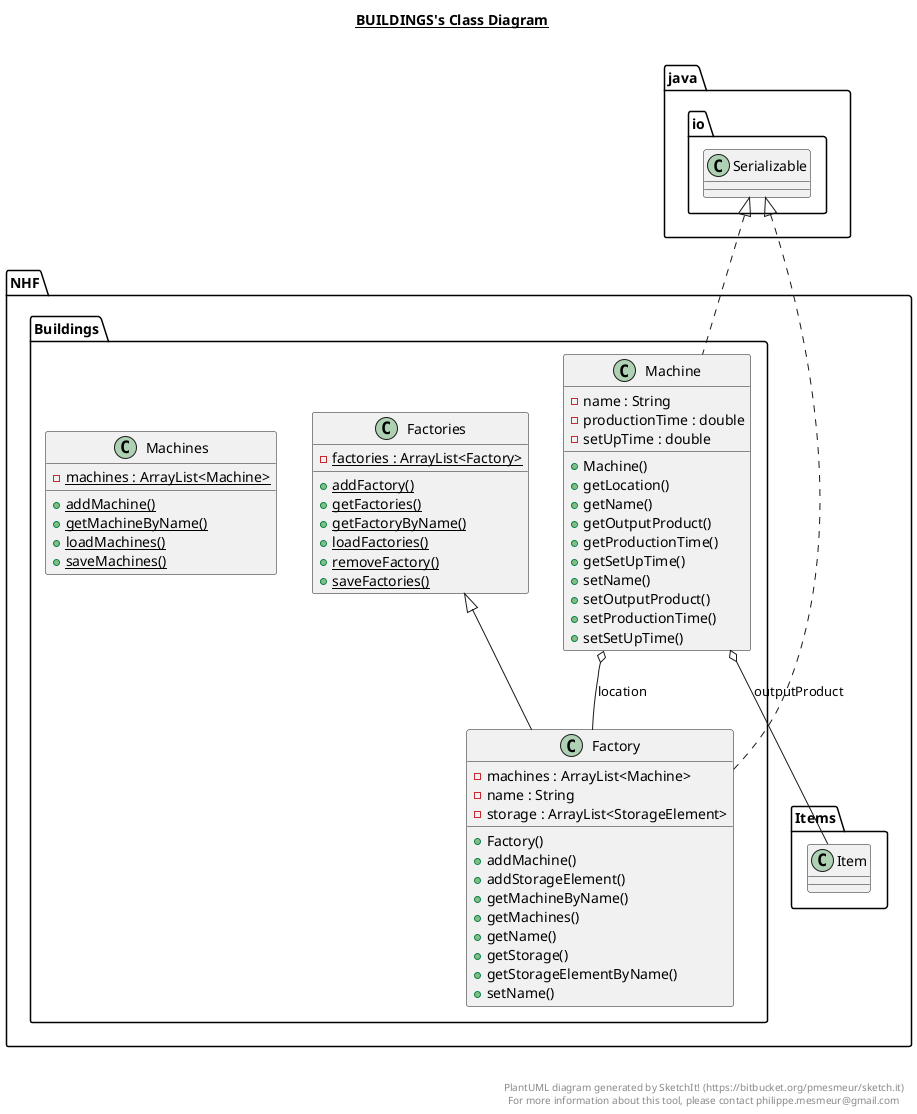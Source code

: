 @startuml

title __BUILDINGS's Class Diagram__\n

  namespace NHF {
    namespace Buildings {
      class NHF.Buildings.Factories {
          {static} - factories : ArrayList<Factory>
          {static} + addFactory()
          {static} + getFactories()
          {static} + getFactoryByName()
          {static} + loadFactories()
          {static} + removeFactory()
          {static} + saveFactories()
      }
    }
  }
  

  namespace NHF {
    namespace Buildings {
      class NHF.Buildings.Factory {
          - machines : ArrayList<Machine>
          - name : String
          - storage : ArrayList<StorageElement>
          + Factory()
          + addMachine()
          + addStorageElement()
          + getMachineByName()
          + getMachines()
          + getName()
          + getStorage()
          + getStorageElementByName()
          + setName()
      }
    }
  }
  

  namespace NHF {
    namespace Buildings {
      class NHF.Buildings.Machine {
          - name : String
          - productionTime : double
          - setUpTime : double
          + Machine()
          + getLocation()
          + getName()
          + getOutputProduct()
          + getProductionTime()
          + getSetUpTime()
          + setName()
          + setOutputProduct()
          + setProductionTime()
          + setSetUpTime()
      }
    }
  }
  

  namespace NHF {
    namespace Buildings {
      class NHF.Buildings.Machines {
          {static} - machines : ArrayList<Machine>
          {static} + addMachine()
          {static} + getMachineByName()
          {static} + loadMachines()
          {static} + saveMachines()
      }
    }
  }
  

  NHF.Buildings.Factory .up.|> java.io.Serializable
  NHF.Buildings.Factory -up-|> NHF.Buildings.Factories
  NHF.Buildings.Machine .up.|> java.io.Serializable
  NHF.Buildings.Machine o-- NHF.Buildings.Factory : location
  NHF.Buildings.Machine o-- NHF.Items.Item : outputProduct


right footer


PlantUML diagram generated by SketchIt! (https://bitbucket.org/pmesmeur/sketch.it)
For more information about this tool, please contact philippe.mesmeur@gmail.com
endfooter

@enduml
